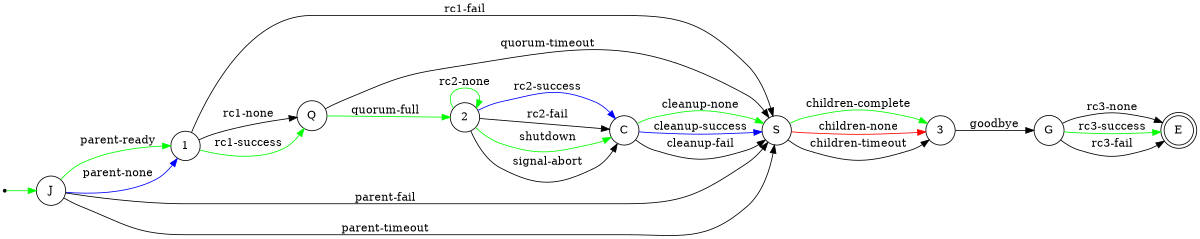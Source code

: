 // Usage: dot -Tpng file.dot -o file.png

digraph finite_state_machine {
    rankdir=LR;
    size="8,5"

    node [shape = point ]; N
    node [shape = doublecircle ]; E

    node [shape = circle];
    N -> J [ color= "green" ];
    J -> 1 [ label = "parent-ready", color = "green" ];
    J -> 1 [ label = "parent-none", color = "blue" ];
    J -> S [ label = "parent-fail" ];
    J -> S [ label = "parent-timeout" ];
    1 -> Q [ label = "rc1-none" ];
    1 -> Q [ label = "rc1-success", color = "green" ];
    Q -> 2 [ label = "quorum-full", color = "green" ];
    Q -> S [ label = "quorum-timeout" ];
    1 -> S [ label = "rc1-fail" ];
    2 -> 2 [ label = "rc2-none", color = "green" ];
    2 -> C [ label = "rc2-success", color = "blue" ];
    2 -> C [ label = "rc2-fail" ];
    2 -> C [ label = "shutdown", color = "green" ];
    2 -> C [ label = "signal-abort" ];
    C -> S [ label = "cleanup-none", color = "green" ];
    C -> S [ label = "cleanup-success", color = "blue" ];
    C -> S [ label = "cleanup-fail" ];
    S -> 3 [ label = "children-complete", color = "green" ];
    S -> 3 [ label = "children-none", color = "red" ];
    S -> 3 [ label = "children-timeout" ];
    3 -> G [ label = "goodbye" ];
    G -> E [ label = "rc3-none" ];
    G -> E [ label = "rc3-success", color = "green" ];
    G -> E [ label = "rc3-fail" ];
}
